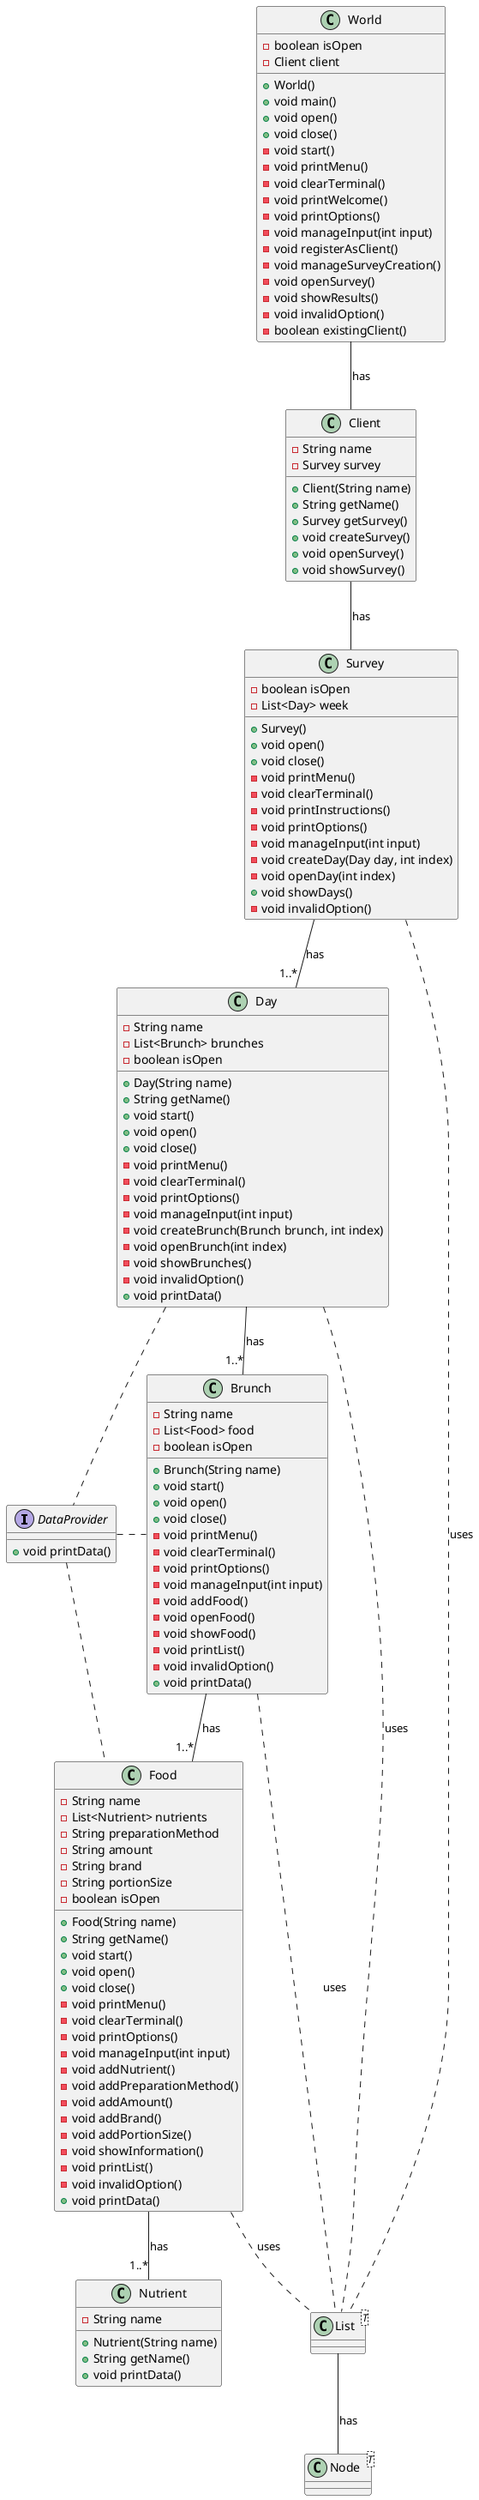 @startuml class diagram

interface DataProvider{
 + void printData()
}
class World{
 - boolean isOpen
 - Client client
 + World()
 + void main()
 + void open()
 + void close()
 - void start()
 - void printMenu()
 - void clearTerminal()
 - void printWelcome()
 - void printOptions()
 - void manageInput(int input)
 - void registerAsClient()
 - void manageSurveyCreation()
 - void openSurvey()
 - void showResults()
 - void invalidOption()
 - boolean existingClient()
}
class Client{
 - String name
 - Survey survey

 + Client(String name)
 + String getName()
 + Survey getSurvey()
 + void createSurvey()
 + void openSurvey()
 + void showSurvey()
}
class Survey{
 - boolean isOpen
 - List<Day> week

 + Survey()
 + void open()
 + void close()
 - void printMenu()
 - void clearTerminal()
 - void printInstructions()
 - void printOptions()
 - void manageInput(int input)
 - void createDay(Day day, int index)
 - void openDay(int index)
 + void showDays()
 - void invalidOption()
}
class Day{
 - String name
 - List<Brunch> brunches
 - boolean isOpen

 + Day(String name)
 + String getName()
 + void start()
 + void open()
 + void close()
 - void printMenu()
 - void clearTerminal()
 - void printOptions()
 - void manageInput(int input)
 - void createBrunch(Brunch brunch, int index)
 - void openBrunch(int index)
 - void showBrunches()
 - void invalidOption()
 + void printData()
}
class Brunch{
 - String name
 - List<Food> food
 - boolean isOpen

 + Brunch(String name)
 + void start()
 + void open()
 + void close()
 - void printMenu()
 - void clearTerminal()
 - void printOptions()
 - void manageInput(int input)
 - void addFood()
 - void openFood()
 - void showFood()
 - void printList()
 - void invalidOption()
 + void printData()
}
class Food{
 - String name
 - List<Nutrient> nutrients
 - String preparationMethod
 - String amount
 - String brand
 - String portionSize
 - boolean isOpen
 + Food(String name)
 + String getName()
 + void start()
 + void open()
 + void close()
 - void printMenu()
 - void clearTerminal()
 - void printOptions()
 - void manageInput(int input)
 - void addNutrient()
 - void addPreparationMethod()
 - void addAmount()
 - void addBrand()
 - void addPortionSize()
 - void showInformation()
 - void printList()
 - void invalidOption()
 + void printData()
}
class Nutrient{
 - String name
 + Nutrient(String name)
 + String getName()
 + void printData()
}
class Node<T>{}
class List<T>{}


World -- Client : has
Client -- Survey : has
Survey -- "1..*" Day : has
Survey .. List : uses
Day .. List : uses
Day -- "1..*" Brunch : has
Day .. DataProvider
Brunch .. List : uses
Brunch -- "1..*" Food : has
Brunch .left. DataProvider
Food .. List : uses
Food -- "1..*" Nutrient : has
Food .left. DataProvider
' Tree -- Node : has
List -- Node : has
@enduml